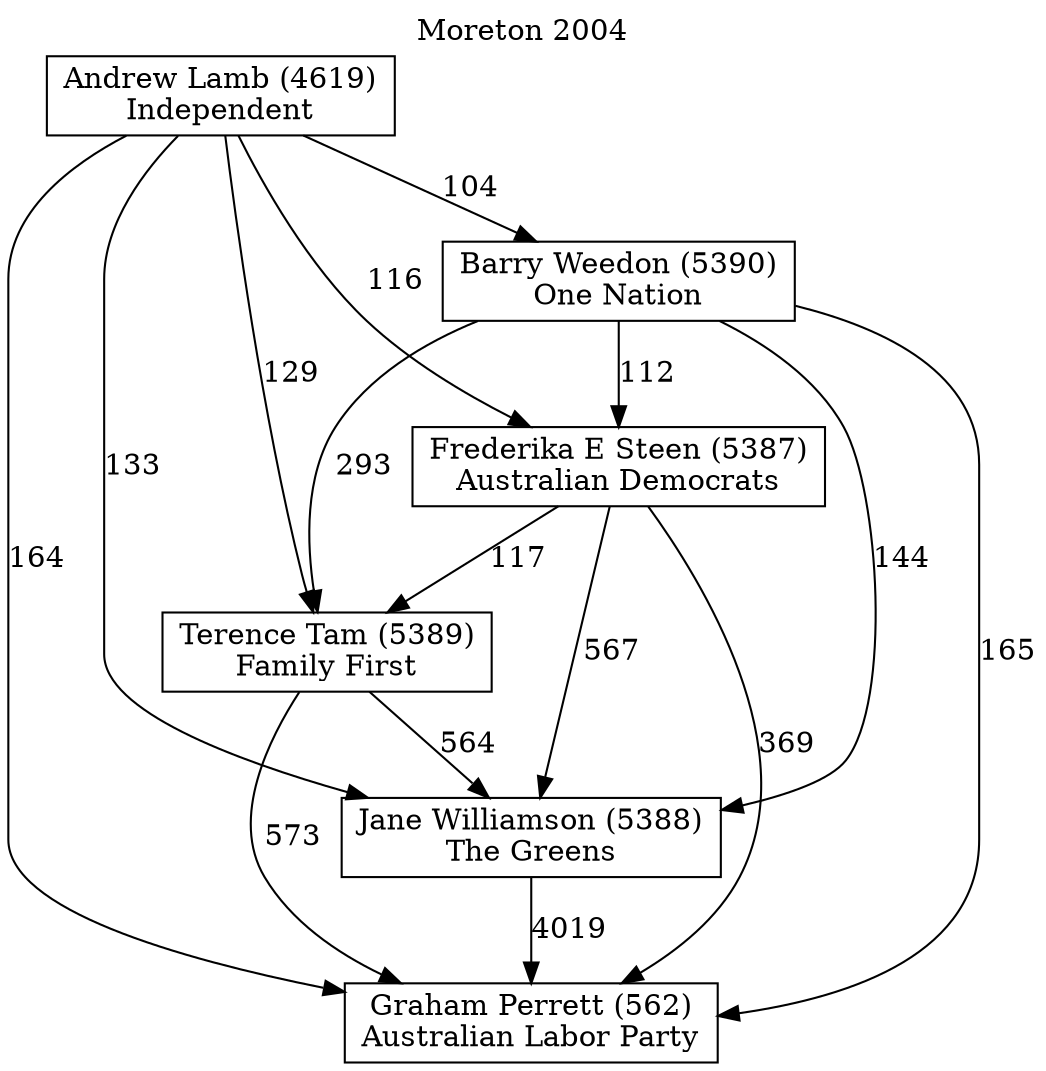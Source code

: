 // House preference flow
digraph "Graham Perrett (562)_Moreton_2004" {
	graph [label="Moreton 2004" labelloc=t mclimit=10]
	node [shape=box]
	"Andrew Lamb (4619)" [label="Andrew Lamb (4619)
Independent"]
	"Barry Weedon (5390)" [label="Barry Weedon (5390)
One Nation"]
	"Frederika E Steen (5387)" [label="Frederika E Steen (5387)
Australian Democrats"]
	"Graham Perrett (562)" [label="Graham Perrett (562)
Australian Labor Party"]
	"Jane Williamson (5388)" [label="Jane Williamson (5388)
The Greens"]
	"Terence Tam (5389)" [label="Terence Tam (5389)
Family First"]
	"Andrew Lamb (4619)" -> "Barry Weedon (5390)" [label=104]
	"Andrew Lamb (4619)" -> "Frederika E Steen (5387)" [label=116]
	"Andrew Lamb (4619)" -> "Graham Perrett (562)" [label=164]
	"Andrew Lamb (4619)" -> "Jane Williamson (5388)" [label=133]
	"Andrew Lamb (4619)" -> "Terence Tam (5389)" [label=129]
	"Barry Weedon (5390)" -> "Frederika E Steen (5387)" [label=112]
	"Barry Weedon (5390)" -> "Graham Perrett (562)" [label=165]
	"Barry Weedon (5390)" -> "Jane Williamson (5388)" [label=144]
	"Barry Weedon (5390)" -> "Terence Tam (5389)" [label=293]
	"Frederika E Steen (5387)" -> "Graham Perrett (562)" [label=369]
	"Frederika E Steen (5387)" -> "Jane Williamson (5388)" [label=567]
	"Frederika E Steen (5387)" -> "Terence Tam (5389)" [label=117]
	"Jane Williamson (5388)" -> "Graham Perrett (562)" [label=4019]
	"Terence Tam (5389)" -> "Graham Perrett (562)" [label=573]
	"Terence Tam (5389)" -> "Jane Williamson (5388)" [label=564]
}

